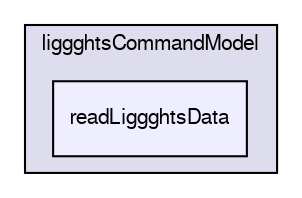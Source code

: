 digraph "/home/cgoniva/CFDEM/CFDEM-x.x-2.1.x/CFDEMcoupling-PUBLIC/src/lagrangian/cfdemParticle/subModels/liggghtsCommandModel/readLiggghtsData" {
  compound=true
  node [ fontsize="10", fontname="FreeSans"];
  edge [ labelfontsize="10", labelfontname="FreeSans"];
  subgraph clusterdir_a5c5685d15dffcce249b298c0addd7ab {
    graph [ bgcolor="#ddddee", pencolor="black", label="liggghtsCommandModel" fontname="FreeSans", fontsize="10", URL="dir_a5c5685d15dffcce249b298c0addd7ab.html"]
  dir_fb3cb77304c492cc352b7947834ee7c2 [shape=box, label="readLiggghtsData", style="filled", fillcolor="#eeeeff", pencolor="black", URL="dir_fb3cb77304c492cc352b7947834ee7c2.html"];
  }
}
